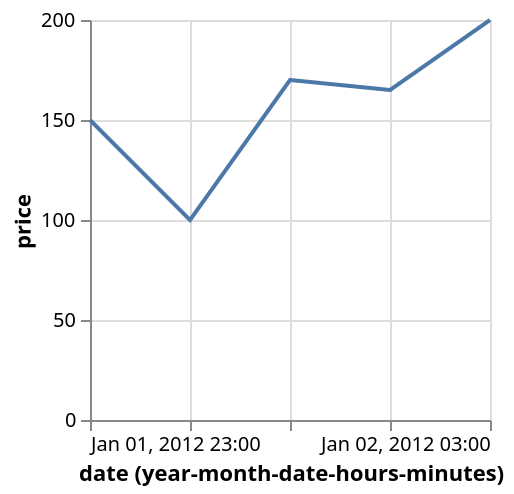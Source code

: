 {
  "$schema": "https://vega.github.io/schema/vega-lite/v4.json",
  "description": "Google's stock price over time.",
  "data": {
    "values": [
      {"date": "Sun, 01 Jan 2012 23:00:00", "price": 150},
      {"date": "Sun, 02 Jan 2012 00:00:00", "price": 100},
      {"date": "Sun, 02 Jan 2012 01:00:00", "price": 170},
      {"date": "Sun, 02 Jan 2012 02:00:00", "price": 165},
      {"date": "Sun, 02 Jan 2012 03:00:00", "price": 200}
    ]
  },
  "mark": "line",
  "encoding": {
    "x": {
      "field": "date",
      "type": "temporal",
      "timeUnit": "yearmonthdatehoursminutes",
      "scale": {"type": "utc"}
    },
    "y": {"field": "price", "type": "quantitative"}
  },
  "autosize": {"type": "pad"}
}